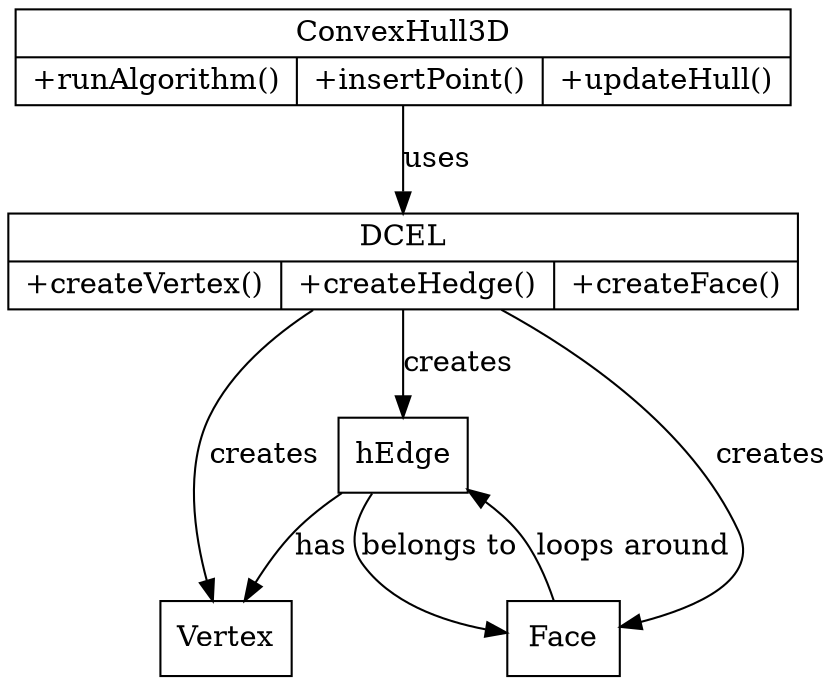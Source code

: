 digraph ConvexHull3D {
    node [shape=record];

    ConvexHull3D [label="{ConvexHull3D | { +runAlgorithm() | +insertPoint() | +updateHull() }}"];

    DCEL [label="{DCEL | { +createVertex() | +createHedge() | +createFace() }}"];

    Vertex [label="Vertex"];
    hEdge [label="hEdge"];
    Face [label="Face"];

    ConvexHull3D -> DCEL [label="uses"];
    DCEL -> Vertex [label="creates"];
    DCEL -> hEdge [label="creates"];
    DCEL -> Face [label="creates"];
    hEdge -> Vertex [label="has"];
    hEdge -> Face [label="belongs to"];
    Face -> hEdge [label="loops around"];
}